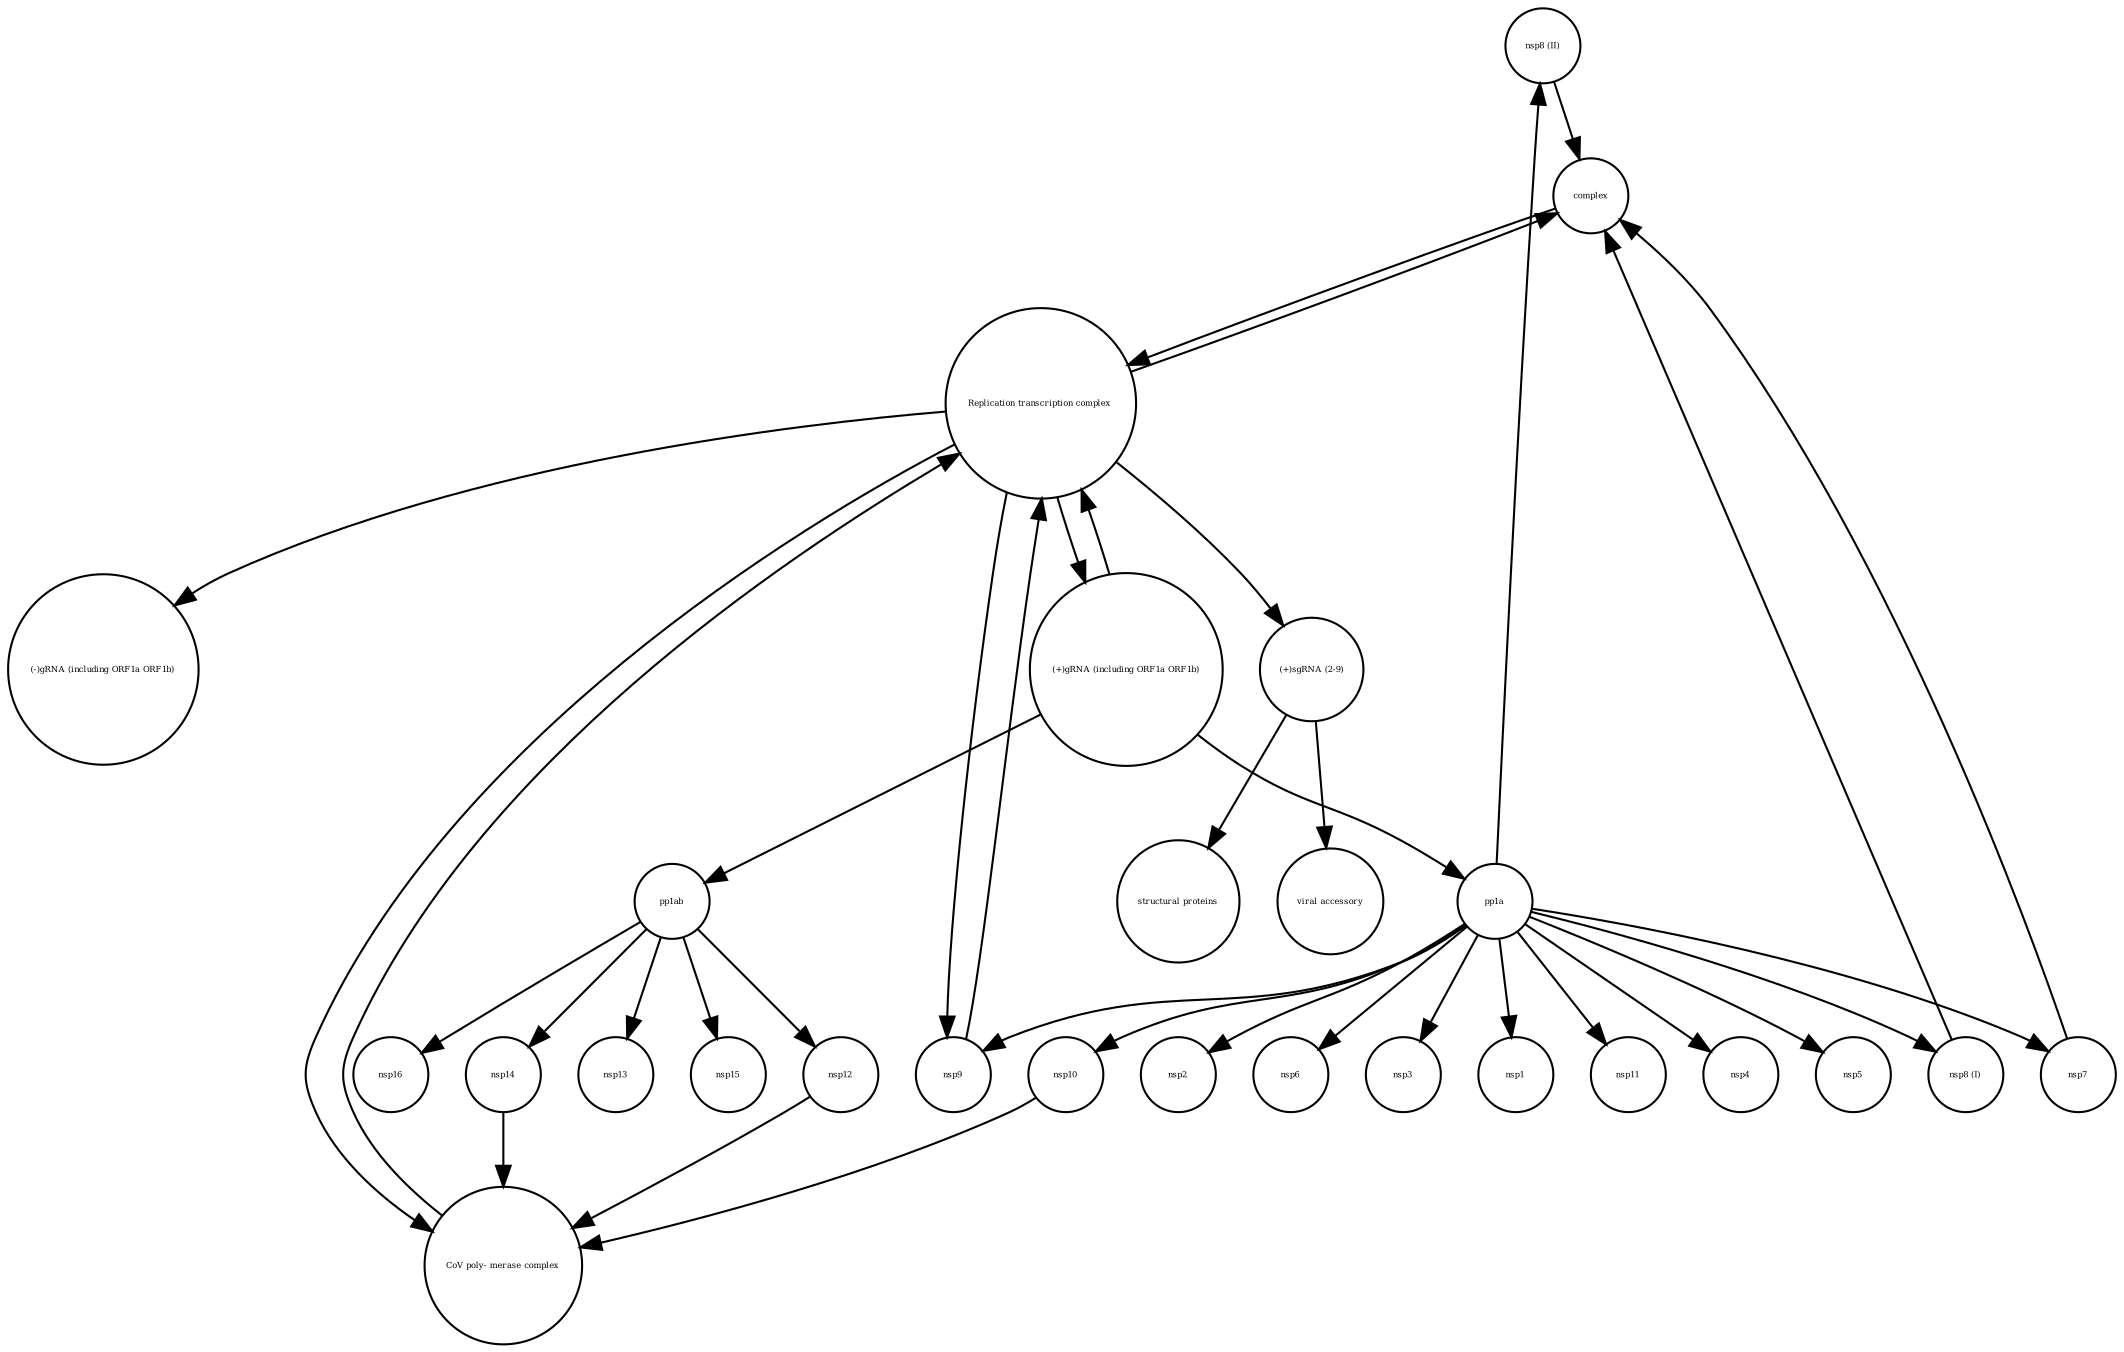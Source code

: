 strict digraph  {
"nsp8 (II)" [annotation="", bipartite=0, cls=macromolecule, fontsize=4, label="nsp8 (II)", shape=circle];
nsp12 [annotation="", bipartite=0, cls=macromolecule, fontsize=4, label=nsp12, shape=circle];
nsp14 [annotation="", bipartite=0, cls=macromolecule, fontsize=4, label=nsp14, shape=circle];
nsp7 [annotation="", bipartite=0, cls=macromolecule, fontsize=4, label=nsp7, shape=circle];
nsp2 [annotation="", bipartite=0, cls=macromolecule, fontsize=4, label=nsp2, shape=circle];
nsp6 [annotation="", bipartite=0, cls=macromolecule, fontsize=4, label=nsp6, shape=circle];
"viral accessory" [annotation="", bipartite=0, cls=macromolecule, fontsize=4, label="viral accessory", shape=circle];
nsp3 [annotation="", bipartite=0, cls=macromolecule, fontsize=4, label=nsp3, shape=circle];
pp1ab [annotation="", bipartite=0, cls=macromolecule, fontsize=4, label=pp1ab, shape=circle];
"CoV poly- merase complex" [annotation="", bipartite=0, cls=complex, fontsize=4, label="CoV poly- merase complex", shape=circle];
"Replication transcription complex " [annotation="", bipartite=0, cls=complex, fontsize=4, label="Replication transcription complex ", shape=circle];
"(+)sgRNA (2-9)" [annotation="", bipartite=0, cls="nucleic acid feature", fontsize=4, label="(+)sgRNA (2-9)", shape=circle];
nsp10 [annotation="", bipartite=0, cls=macromolecule, fontsize=4, label=nsp10, shape=circle];
"structural proteins" [annotation="", bipartite=0, cls=macromolecule, fontsize=4, label="structural proteins", shape=circle];
nsp1 [annotation="", bipartite=0, cls=macromolecule, fontsize=4, label=nsp1, shape=circle];
complex [annotation="", bipartite=0, cls=complex, fontsize=4, label=complex, shape=circle];
nsp11 [annotation="", bipartite=0, cls=macromolecule, fontsize=4, label=nsp11, shape=circle];
pp1a [annotation="", bipartite=0, cls=macromolecule, fontsize=4, label=pp1a, shape=circle];
nsp13 [annotation="", bipartite=0, cls=macromolecule, fontsize=4, label=nsp13, shape=circle];
"(-)gRNA (including ORF1a ORF1b)" [annotation="", bipartite=0, cls="nucleic acid feature", fontsize=4, label="(-)gRNA (including ORF1a ORF1b)", shape=circle];
nsp4 [annotation="", bipartite=0, cls=macromolecule, fontsize=4, label=nsp4, shape=circle];
nsp15 [annotation="", bipartite=0, cls=macromolecule, fontsize=4, label=nsp15, shape=circle];
nsp5 [annotation="", bipartite=0, cls=macromolecule, fontsize=4, label=nsp5, shape=circle];
nsp9 [annotation="", bipartite=0, cls=macromolecule, fontsize=4, label=nsp9, shape=circle];
nsp16 [annotation="", bipartite=0, cls=macromolecule, fontsize=4, label=nsp16, shape=circle];
"nsp8 (I)" [annotation="", bipartite=0, cls=macromolecule, fontsize=4, label="nsp8 (I)", shape=circle];
"(+)gRNA (including ORF1a ORF1b)" [annotation="", bipartite=0, cls="nucleic acid feature", fontsize=4, label="(+)gRNA (including ORF1a ORF1b)", shape=circle];
"nsp8 (II)" -> complex  [annotation="", interaction_type=production];
nsp12 -> "CoV poly- merase complex"  [annotation="", interaction_type=production];
nsp14 -> "CoV poly- merase complex"  [annotation="", interaction_type=production];
nsp7 -> complex  [annotation="", interaction_type=production];
pp1ab -> nsp12  [annotation="", interaction_type=production];
pp1ab -> nsp14  [annotation="", interaction_type=production];
pp1ab -> nsp16  [annotation="", interaction_type=production];
pp1ab -> nsp13  [annotation="", interaction_type=production];
pp1ab -> nsp15  [annotation="", interaction_type=production];
"CoV poly- merase complex" -> "Replication transcription complex "  [annotation="", interaction_type=production];
"Replication transcription complex " -> "CoV poly- merase complex"  [annotation="", interaction_type=production];
"Replication transcription complex " -> nsp9  [annotation="", interaction_type=production];
"Replication transcription complex " -> complex  [annotation="", interaction_type=production];
"Replication transcription complex " -> "(-)gRNA (including ORF1a ORF1b)"  [annotation="", interaction_type=production];
"Replication transcription complex " -> "(+)gRNA (including ORF1a ORF1b)"  [annotation="", interaction_type=production];
"Replication transcription complex " -> "(+)sgRNA (2-9)"  [annotation="", interaction_type="necessary stimulation"];
"(+)sgRNA (2-9)" -> "structural proteins"  [annotation="", interaction_type="necessary stimulation"];
"(+)sgRNA (2-9)" -> "viral accessory"  [annotation="", interaction_type="necessary stimulation"];
nsp10 -> "CoV poly- merase complex"  [annotation="", interaction_type=production];
complex -> "Replication transcription complex "  [annotation="", interaction_type=production];
pp1a -> "nsp8 (II)"  [annotation="", interaction_type=production];
pp1a -> nsp11  [annotation="", interaction_type=production];
pp1a -> nsp3  [annotation="", interaction_type=production];
pp1a -> nsp5  [annotation="", interaction_type=production];
pp1a -> nsp4  [annotation="", interaction_type=production];
pp1a -> nsp1  [annotation="", interaction_type=production];
pp1a -> nsp9  [annotation="", interaction_type=production];
pp1a -> nsp7  [annotation="", interaction_type=production];
pp1a -> nsp10  [annotation="", interaction_type=production];
pp1a -> "nsp8 (I)"  [annotation="", interaction_type=production];
pp1a -> nsp2  [annotation="", interaction_type=production];
pp1a -> nsp6  [annotation="", interaction_type=production];
nsp9 -> "Replication transcription complex "  [annotation="", interaction_type=production];
"nsp8 (I)" -> complex  [annotation="", interaction_type=production];
"(+)gRNA (including ORF1a ORF1b)" -> "Replication transcription complex "  [annotation="", interaction_type=production];
"(+)gRNA (including ORF1a ORF1b)" -> pp1ab  [annotation="", interaction_type="necessary stimulation"];
"(+)gRNA (including ORF1a ORF1b)" -> pp1a  [annotation="", interaction_type="necessary stimulation"];
}
